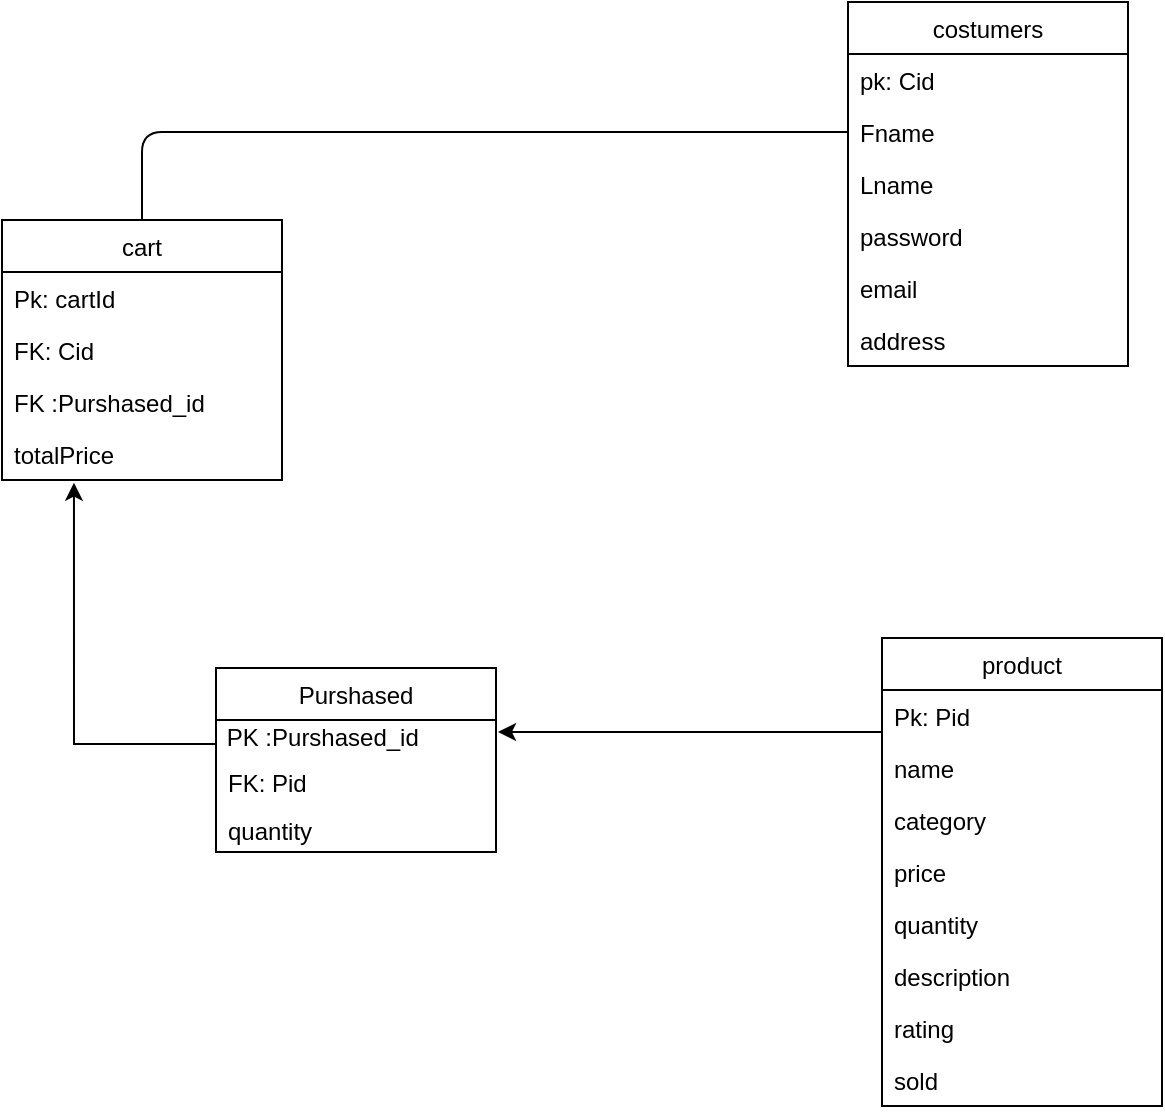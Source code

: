 <mxfile version="13.9.9" type="device"><diagram id="-GUI2wAkSpGZPtrzZS64" name="Page-1"><mxGraphModel dx="729" dy="696" grid="0" gridSize="10" guides="1" tooltips="1" connect="1" arrows="1" fold="1" page="1" pageScale="1" pageWidth="1100" pageHeight="850" math="0" shadow="0"><root><mxCell id="0"/><mxCell id="1" parent="0"/><mxCell id="s3eQCaWWJIIbFYPzU6RT-1" value="costumers" style="swimlane;fontStyle=0;childLayout=stackLayout;horizontal=1;startSize=26;fillColor=none;horizontalStack=0;resizeParent=1;resizeParentMax=0;resizeLast=0;collapsible=1;marginBottom=0;" parent="1" vertex="1"><mxGeometry x="761" y="125" width="140" height="182" as="geometry"/></mxCell><mxCell id="s3eQCaWWJIIbFYPzU6RT-2" value="pk: Cid" style="text;strokeColor=none;fillColor=none;align=left;verticalAlign=top;spacingLeft=4;spacingRight=4;overflow=hidden;rotatable=0;points=[[0,0.5],[1,0.5]];portConstraint=eastwest;" parent="s3eQCaWWJIIbFYPzU6RT-1" vertex="1"><mxGeometry y="26" width="140" height="26" as="geometry"/></mxCell><mxCell id="s3eQCaWWJIIbFYPzU6RT-3" value="Fname" style="text;strokeColor=none;fillColor=none;align=left;verticalAlign=top;spacingLeft=4;spacingRight=4;overflow=hidden;rotatable=0;points=[[0,0.5],[1,0.5]];portConstraint=eastwest;" parent="s3eQCaWWJIIbFYPzU6RT-1" vertex="1"><mxGeometry y="52" width="140" height="26" as="geometry"/></mxCell><mxCell id="s3eQCaWWJIIbFYPzU6RT-15" value="Lname" style="text;strokeColor=none;fillColor=none;align=left;verticalAlign=top;spacingLeft=4;spacingRight=4;overflow=hidden;rotatable=0;points=[[0,0.5],[1,0.5]];portConstraint=eastwest;" parent="s3eQCaWWJIIbFYPzU6RT-1" vertex="1"><mxGeometry y="78" width="140" height="26" as="geometry"/></mxCell><mxCell id="s3eQCaWWJIIbFYPzU6RT-14" value="password" style="text;strokeColor=none;fillColor=none;align=left;verticalAlign=top;spacingLeft=4;spacingRight=4;overflow=hidden;rotatable=0;points=[[0,0.5],[1,0.5]];portConstraint=eastwest;" parent="s3eQCaWWJIIbFYPzU6RT-1" vertex="1"><mxGeometry y="104" width="140" height="26" as="geometry"/></mxCell><mxCell id="s3eQCaWWJIIbFYPzU6RT-4" value="email" style="text;strokeColor=none;fillColor=none;align=left;verticalAlign=top;spacingLeft=4;spacingRight=4;overflow=hidden;rotatable=0;points=[[0,0.5],[1,0.5]];portConstraint=eastwest;" parent="s3eQCaWWJIIbFYPzU6RT-1" vertex="1"><mxGeometry y="130" width="140" height="26" as="geometry"/></mxCell><mxCell id="s3eQCaWWJIIbFYPzU6RT-13" value="address" style="text;strokeColor=none;fillColor=none;align=left;verticalAlign=top;spacingLeft=4;spacingRight=4;overflow=hidden;rotatable=0;points=[[0,0.5],[1,0.5]];portConstraint=eastwest;" parent="s3eQCaWWJIIbFYPzU6RT-1" vertex="1"><mxGeometry y="156" width="140" height="26" as="geometry"/></mxCell><mxCell id="s3eQCaWWJIIbFYPzU6RT-5" value="product" style="swimlane;fontStyle=0;childLayout=stackLayout;horizontal=1;startSize=26;fillColor=none;horizontalStack=0;resizeParent=1;resizeParentMax=0;resizeLast=0;collapsible=1;marginBottom=0;" parent="1" vertex="1"><mxGeometry x="778" y="443" width="140" height="234" as="geometry"/></mxCell><mxCell id="s3eQCaWWJIIbFYPzU6RT-6" value="Pk: Pid" style="text;strokeColor=none;fillColor=none;align=left;verticalAlign=top;spacingLeft=4;spacingRight=4;overflow=hidden;rotatable=0;points=[[0,0.5],[1,0.5]];portConstraint=eastwest;" parent="s3eQCaWWJIIbFYPzU6RT-5" vertex="1"><mxGeometry y="26" width="140" height="26" as="geometry"/></mxCell><mxCell id="s3eQCaWWJIIbFYPzU6RT-7" value="name" style="text;strokeColor=none;fillColor=none;align=left;verticalAlign=top;spacingLeft=4;spacingRight=4;overflow=hidden;rotatable=0;points=[[0,0.5],[1,0.5]];portConstraint=eastwest;" parent="s3eQCaWWJIIbFYPzU6RT-5" vertex="1"><mxGeometry y="52" width="140" height="26" as="geometry"/></mxCell><mxCell id="s3eQCaWWJIIbFYPzU6RT-17" value="category " style="text;strokeColor=none;fillColor=none;align=left;verticalAlign=top;spacingLeft=4;spacingRight=4;overflow=hidden;rotatable=0;points=[[0,0.5],[1,0.5]];portConstraint=eastwest;" parent="s3eQCaWWJIIbFYPzU6RT-5" vertex="1"><mxGeometry y="78" width="140" height="26" as="geometry"/></mxCell><mxCell id="s3eQCaWWJIIbFYPzU6RT-8" value="price" style="text;strokeColor=none;fillColor=none;align=left;verticalAlign=top;spacingLeft=4;spacingRight=4;overflow=hidden;rotatable=0;points=[[0,0.5],[1,0.5]];portConstraint=eastwest;" parent="s3eQCaWWJIIbFYPzU6RT-5" vertex="1"><mxGeometry y="104" width="140" height="26" as="geometry"/></mxCell><mxCell id="s3eQCaWWJIIbFYPzU6RT-16" value="quantity" style="text;strokeColor=none;fillColor=none;align=left;verticalAlign=top;spacingLeft=4;spacingRight=4;overflow=hidden;rotatable=0;points=[[0,0.5],[1,0.5]];portConstraint=eastwest;" parent="s3eQCaWWJIIbFYPzU6RT-5" vertex="1"><mxGeometry y="130" width="140" height="26" as="geometry"/></mxCell><mxCell id="s3eQCaWWJIIbFYPzU6RT-27" value="description" style="text;strokeColor=none;fillColor=none;align=left;verticalAlign=top;spacingLeft=4;spacingRight=4;overflow=hidden;rotatable=0;points=[[0,0.5],[1,0.5]];portConstraint=eastwest;" parent="s3eQCaWWJIIbFYPzU6RT-5" vertex="1"><mxGeometry y="156" width="140" height="26" as="geometry"/></mxCell><mxCell id="s3eQCaWWJIIbFYPzU6RT-28" value="rating" style="text;strokeColor=none;fillColor=none;align=left;verticalAlign=top;spacingLeft=4;spacingRight=4;overflow=hidden;rotatable=0;points=[[0,0.5],[1,0.5]];portConstraint=eastwest;" parent="s3eQCaWWJIIbFYPzU6RT-5" vertex="1"><mxGeometry y="182" width="140" height="26" as="geometry"/></mxCell><mxCell id="UaUDAqSAmhqThu1U2y_c-1" value="sold" style="text;strokeColor=none;fillColor=none;align=left;verticalAlign=top;spacingLeft=4;spacingRight=4;overflow=hidden;rotatable=0;points=[[0,0.5],[1,0.5]];portConstraint=eastwest;" parent="s3eQCaWWJIIbFYPzU6RT-5" vertex="1"><mxGeometry y="208" width="140" height="26" as="geometry"/></mxCell><mxCell id="s3eQCaWWJIIbFYPzU6RT-9" value="cart" style="swimlane;fontStyle=0;childLayout=stackLayout;horizontal=1;startSize=26;fillColor=none;horizontalStack=0;resizeParent=1;resizeParentMax=0;resizeLast=0;collapsible=1;marginBottom=0;" parent="1" vertex="1"><mxGeometry x="338" y="234" width="140" height="130" as="geometry"/></mxCell><mxCell id="s3eQCaWWJIIbFYPzU6RT-10" value="Pk: cartId" style="text;strokeColor=none;fillColor=none;align=left;verticalAlign=top;spacingLeft=4;spacingRight=4;overflow=hidden;rotatable=0;points=[[0,0.5],[1,0.5]];portConstraint=eastwest;" parent="s3eQCaWWJIIbFYPzU6RT-9" vertex="1"><mxGeometry y="26" width="140" height="26" as="geometry"/></mxCell><mxCell id="s3eQCaWWJIIbFYPzU6RT-11" value="FK: Cid" style="text;strokeColor=none;fillColor=none;align=left;verticalAlign=top;spacingLeft=4;spacingRight=4;overflow=hidden;rotatable=0;points=[[0,0.5],[1,0.5]];portConstraint=eastwest;" parent="s3eQCaWWJIIbFYPzU6RT-9" vertex="1"><mxGeometry y="52" width="140" height="26" as="geometry"/></mxCell><mxCell id="s3eQCaWWJIIbFYPzU6RT-12" value="FK :Purshased_id" style="text;strokeColor=none;fillColor=none;align=left;verticalAlign=top;spacingLeft=4;spacingRight=4;overflow=hidden;rotatable=0;points=[[0,0.5],[1,0.5]];portConstraint=eastwest;" parent="s3eQCaWWJIIbFYPzU6RT-9" vertex="1"><mxGeometry y="78" width="140" height="26" as="geometry"/></mxCell><mxCell id="s3eQCaWWJIIbFYPzU6RT-19" value="totalPrice" style="text;strokeColor=none;fillColor=none;align=left;verticalAlign=top;spacingLeft=4;spacingRight=4;overflow=hidden;rotatable=0;points=[[0,0.5],[1,0.5]];portConstraint=eastwest;" parent="s3eQCaWWJIIbFYPzU6RT-9" vertex="1"><mxGeometry y="104" width="140" height="26" as="geometry"/></mxCell><mxCell id="s3eQCaWWJIIbFYPzU6RT-21" value="Purshased" style="swimlane;fontStyle=0;childLayout=stackLayout;horizontal=1;startSize=26;fillColor=none;horizontalStack=0;resizeParent=1;resizeParentMax=0;resizeLast=0;collapsible=1;marginBottom=0;" parent="1" vertex="1"><mxGeometry x="445" y="458" width="140" height="92" as="geometry"/></mxCell><mxCell id="s3eQCaWWJIIbFYPzU6RT-23" value="&amp;nbsp;PK :Purshased_id" style="text;html=1;align=left;verticalAlign=middle;resizable=0;points=[];autosize=1;" parent="s3eQCaWWJIIbFYPzU6RT-21" vertex="1"><mxGeometry y="26" width="140" height="18" as="geometry"/></mxCell><mxCell id="s3eQCaWWJIIbFYPzU6RT-22" value="FK: Pid" style="text;strokeColor=none;fillColor=none;align=left;verticalAlign=top;spacingLeft=4;spacingRight=4;overflow=hidden;rotatable=0;points=[[0,0.5],[1,0.5]];portConstraint=eastwest;" parent="s3eQCaWWJIIbFYPzU6RT-21" vertex="1"><mxGeometry y="44" width="140" height="24" as="geometry"/></mxCell><mxCell id="s3eQCaWWJIIbFYPzU6RT-24" value="quantity" style="text;strokeColor=none;fillColor=none;align=left;verticalAlign=top;spacingLeft=4;spacingRight=4;overflow=hidden;rotatable=0;points=[[0,0.5],[1,0.5]];portConstraint=eastwest;" parent="s3eQCaWWJIIbFYPzU6RT-21" vertex="1"><mxGeometry y="68" width="140" height="24" as="geometry"/></mxCell><mxCell id="s3eQCaWWJIIbFYPzU6RT-26" value="" style="endArrow=none;html=1;entryX=0;entryY=0.5;entryDx=0;entryDy=0;edgeStyle=elbowEdgeStyle;" parent="1" target="s3eQCaWWJIIbFYPzU6RT-3" edge="1"><mxGeometry width="50" height="50" relative="1" as="geometry"><mxPoint x="408" y="234" as="sourcePoint"/><mxPoint x="400" y="177" as="targetPoint"/><Array as="points"><mxPoint x="408" y="202"/><mxPoint x="334" y="218"/></Array></mxGeometry></mxCell><mxCell id="JkplE-ynBw_LBq79CYij-1" style="edgeStyle=orthogonalEdgeStyle;rounded=0;orthogonalLoop=1;jettySize=auto;html=1;exitX=0;exitY=0.5;exitDx=0;exitDy=0;" edge="1" parent="1" source="UaUDAqSAmhqThu1U2y_c-1"><mxGeometry relative="1" as="geometry"><mxPoint x="586" y="490" as="targetPoint"/><Array as="points"><mxPoint x="586" y="490"/></Array></mxGeometry></mxCell><mxCell id="JkplE-ynBw_LBq79CYij-2" style="edgeStyle=orthogonalEdgeStyle;rounded=0;orthogonalLoop=1;jettySize=auto;html=1;entryX=0.257;entryY=1.052;entryDx=0;entryDy=0;entryPerimeter=0;" edge="1" parent="1" target="s3eQCaWWJIIbFYPzU6RT-19"><mxGeometry relative="1" as="geometry"><mxPoint x="445" y="496" as="sourcePoint"/><Array as="points"><mxPoint x="445" y="496"/><mxPoint x="374" y="496"/></Array></mxGeometry></mxCell></root></mxGraphModel></diagram></mxfile>